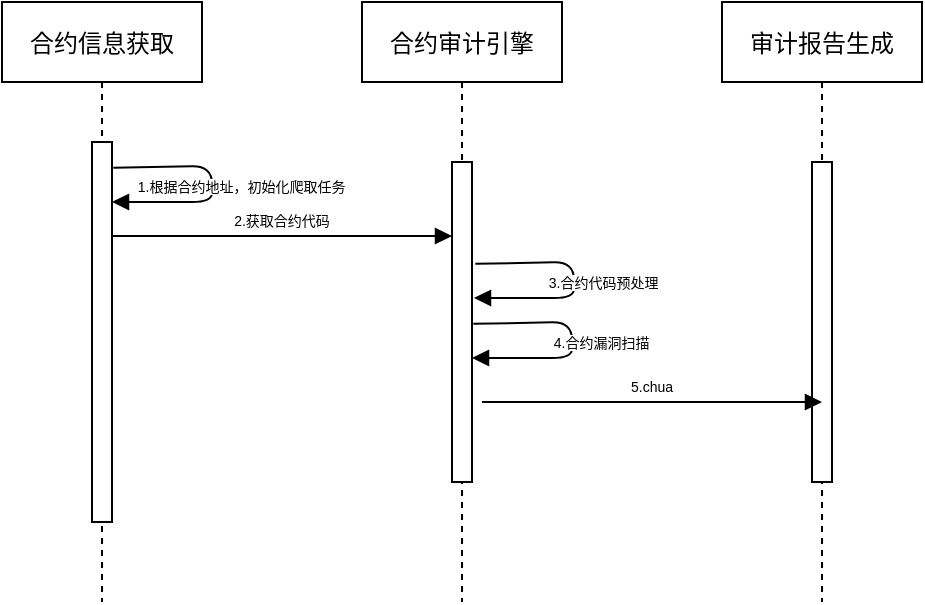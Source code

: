 <mxfile version="14.2.4" type="github">
  <diagram id="kgpKYQtTHZ0yAKxKKP6v" name="Page-1">
    <mxGraphModel dx="594" dy="313" grid="1" gridSize="10" guides="1" tooltips="1" connect="1" arrows="1" fold="1" page="1" pageScale="1" pageWidth="850" pageHeight="1100" math="0" shadow="0">
      <root>
        <mxCell id="0" />
        <mxCell id="1" parent="0" />
        <mxCell id="3nuBFxr9cyL0pnOWT2aG-1" value="合约信息获取" style="shape=umlLifeline;perimeter=lifelinePerimeter;container=1;collapsible=0;recursiveResize=0;rounded=0;shadow=0;strokeWidth=1;fontFamily=Garamond;" parent="1" vertex="1">
          <mxGeometry x="120" y="80" width="100" height="300" as="geometry" />
        </mxCell>
        <mxCell id="3nuBFxr9cyL0pnOWT2aG-2" value="" style="points=[];perimeter=orthogonalPerimeter;rounded=0;shadow=0;strokeWidth=1;" parent="3nuBFxr9cyL0pnOWT2aG-1" vertex="1">
          <mxGeometry x="45" y="70" width="10" height="190" as="geometry" />
        </mxCell>
        <mxCell id="3nuBFxr9cyL0pnOWT2aG-5" value="合约审计引擎" style="shape=umlLifeline;perimeter=lifelinePerimeter;container=1;collapsible=0;recursiveResize=0;rounded=0;shadow=0;strokeWidth=1;" parent="1" vertex="1">
          <mxGeometry x="300" y="80" width="100" height="300" as="geometry" />
        </mxCell>
        <mxCell id="3nuBFxr9cyL0pnOWT2aG-6" value="" style="points=[];perimeter=orthogonalPerimeter;rounded=0;shadow=0;strokeWidth=1;" parent="3nuBFxr9cyL0pnOWT2aG-5" vertex="1">
          <mxGeometry x="45" y="80" width="10" height="160" as="geometry" />
        </mxCell>
        <mxCell id="3nuBFxr9cyL0pnOWT2aG-8" value="2.获取合约代码" style="verticalAlign=bottom;endArrow=block;entryX=0;entryY=0;shadow=0;strokeWidth=1;fontSize=7;" parent="1" edge="1">
          <mxGeometry relative="1" as="geometry">
            <mxPoint x="175" y="197" as="sourcePoint" />
            <mxPoint x="345" y="197.0" as="targetPoint" />
            <Array as="points">
              <mxPoint x="240" y="197" />
            </Array>
          </mxGeometry>
        </mxCell>
        <mxCell id="oefgWrXp9b9dmfqzYPv9-2" value="审计报告生成" style="shape=umlLifeline;perimeter=lifelinePerimeter;container=1;collapsible=0;recursiveResize=0;rounded=0;shadow=0;strokeWidth=1;" vertex="1" parent="1">
          <mxGeometry x="480" y="80" width="100" height="300" as="geometry" />
        </mxCell>
        <mxCell id="oefgWrXp9b9dmfqzYPv9-3" value="" style="points=[];perimeter=orthogonalPerimeter;rounded=0;shadow=0;strokeWidth=1;" vertex="1" parent="oefgWrXp9b9dmfqzYPv9-2">
          <mxGeometry x="45" y="80" width="10" height="160" as="geometry" />
        </mxCell>
        <mxCell id="oefgWrXp9b9dmfqzYPv9-6" value="1.根据合约地址，初始化爬取任务" style="verticalAlign=bottom;endArrow=block;shadow=0;strokeWidth=1;exitX=1.067;exitY=0.068;exitDx=0;exitDy=0;exitPerimeter=0;fontSize=7;" edge="1" parent="1">
          <mxGeometry x="0.148" y="-15" relative="1" as="geometry">
            <mxPoint x="175.67" y="162.92" as="sourcePoint" />
            <mxPoint x="175" y="180" as="targetPoint" />
            <Array as="points">
              <mxPoint x="225" y="162" />
              <mxPoint x="225" y="180" />
            </Array>
            <mxPoint x="15" y="15" as="offset" />
          </mxGeometry>
        </mxCell>
        <mxCell id="oefgWrXp9b9dmfqzYPv9-7" value="3.合约代码预处理" style="verticalAlign=bottom;endArrow=block;shadow=0;strokeWidth=1;exitX=1.067;exitY=0.068;exitDx=0;exitDy=0;exitPerimeter=0;fontSize=7;" edge="1" parent="1">
          <mxGeometry x="0.148" y="-15" relative="1" as="geometry">
            <mxPoint x="356.67" y="210.92" as="sourcePoint" />
            <mxPoint x="356" y="228.0" as="targetPoint" />
            <Array as="points">
              <mxPoint x="406" y="210" />
              <mxPoint x="406" y="228" />
            </Array>
            <mxPoint x="15" y="15" as="offset" />
          </mxGeometry>
        </mxCell>
        <mxCell id="oefgWrXp9b9dmfqzYPv9-8" value="4.合约漏洞扫描" style="verticalAlign=bottom;endArrow=block;shadow=0;strokeWidth=1;exitX=1.067;exitY=0.068;exitDx=0;exitDy=0;exitPerimeter=0;fontSize=7;" edge="1" parent="1">
          <mxGeometry x="0.148" y="-15" relative="1" as="geometry">
            <mxPoint x="355.67" y="240.92" as="sourcePoint" />
            <mxPoint x="355" y="258" as="targetPoint" />
            <Array as="points">
              <mxPoint x="405" y="240" />
              <mxPoint x="405" y="258" />
            </Array>
            <mxPoint x="15" y="15" as="offset" />
          </mxGeometry>
        </mxCell>
        <mxCell id="oefgWrXp9b9dmfqzYPv9-10" value="5.chua" style="verticalAlign=bottom;endArrow=block;entryX=0;entryY=0;shadow=0;strokeWidth=1;fontSize=7;" edge="1" parent="1">
          <mxGeometry relative="1" as="geometry">
            <mxPoint x="360" y="280" as="sourcePoint" />
            <mxPoint x="530" y="280.0" as="targetPoint" />
            <Array as="points">
              <mxPoint x="425" y="280" />
            </Array>
          </mxGeometry>
        </mxCell>
      </root>
    </mxGraphModel>
  </diagram>
</mxfile>
